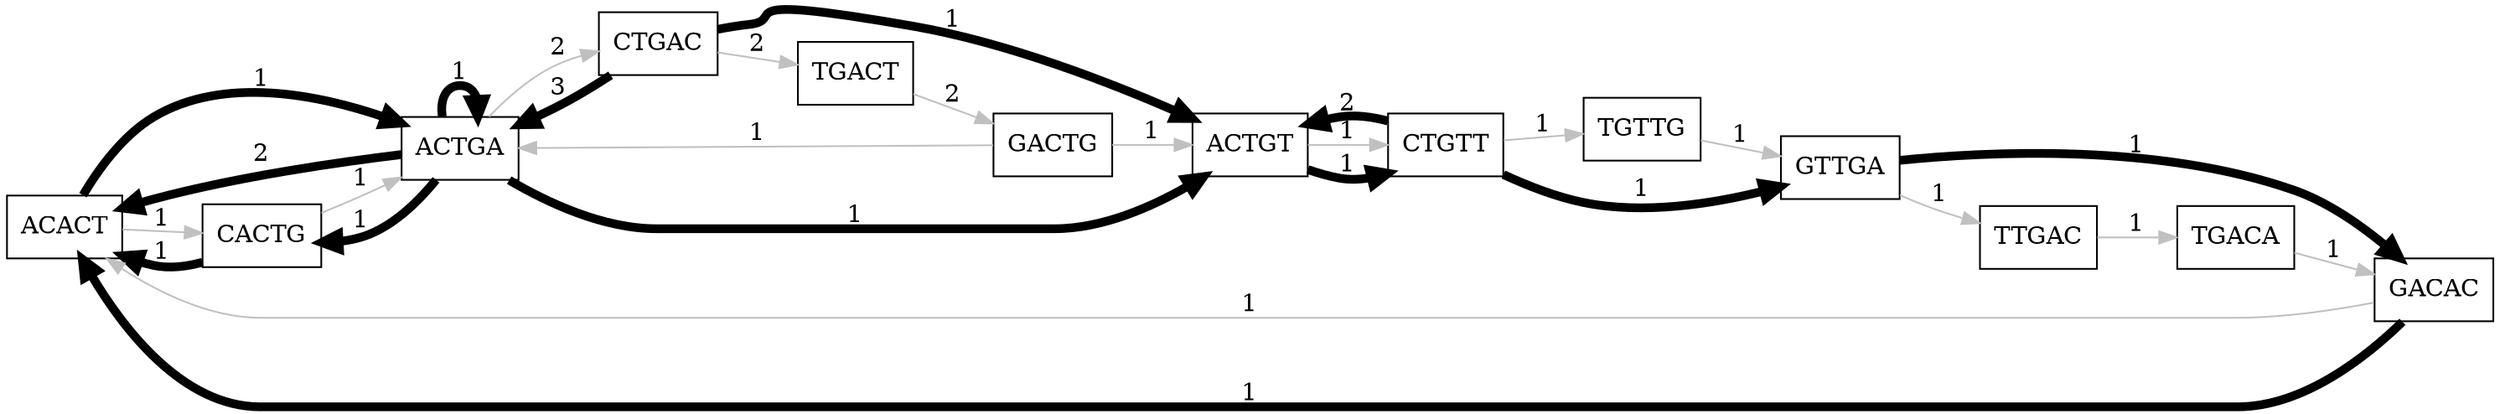## genome=ACTGACTGTTGACACTG readsize=9 k=5
##dot -Tjpg ACTGACTGTTGACACTG.dot -o ACTGACTGTTGACACTG.jpg
digraph ACTGACTGTTGACACTG { rankdir="LR"; node[shape="box"] 
ACACT->CACTG[color=grey,label="1"]
ACTGA->CTGAC[color=grey,label="2"]
ACTGT->CTGTT[color=grey,label="1"]
CACTG->ACTGA[color=grey,label="1"]
CTGAC->TGACT[color=grey,label="2"]
CTGTT->TGTTG[color=grey,label="1"]
GACAC->ACACT[color=grey,label="1"]
GACTG->ACTGA[color=grey,label="1"]
GACTG->ACTGT[color=grey,label="1"]
GTTGA->TTGAC[color=grey,label="1"]
TGACA->GACAC[color=grey,label="1"]
TGACT->GACTG[color=grey,label="2"]
TGTTG->GTTGA[color=grey,label="1"]
TTGAC->TGACA[color=grey,label="1"]
ACACT->ACTGA[color=black,penwidth=5,label="1"]
ACTGA->ACACT[color=black,penwidth=5,label="2"]
ACTGA->ACTGA[color=black,penwidth=5,label="1"]
ACTGA->ACTGT[color=black,penwidth=5,label="1"]
ACTGA->CACTG[color=black,penwidth=5,label="1"]
ACTGT->CTGTT[color=black,penwidth=5,label="1"]
CACTG->ACACT[color=black,penwidth=5,label="1"]
CTGAC->ACTGA[color=black,penwidth=5,label="3"]
CTGAC->ACTGT[color=black,penwidth=5,label="1"]
CTGTT->ACTGT[color=black,penwidth=5,label="2"]
CTGTT->GTTGA[color=black,penwidth=5,label="1"]
GACAC->ACACT[color=black,penwidth=5,label="1"]
GTTGA->GACAC[color=black,penwidth=5,label="1"]
}
